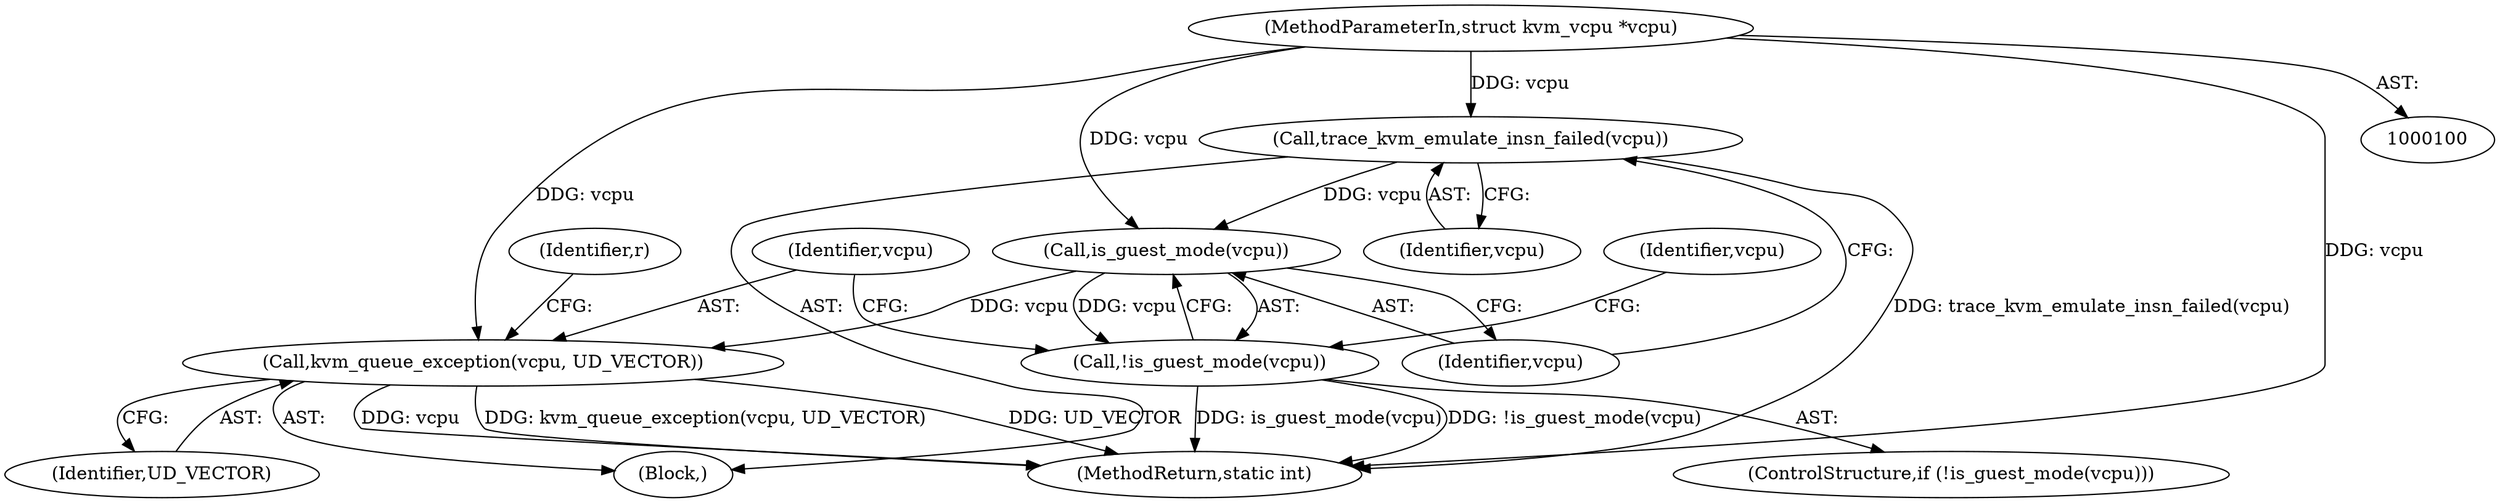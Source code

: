 digraph "0_linux_fc3a9157d3148ab91039c75423da8ef97be3e105@pointer" {
"1000101" [label="(MethodParameterIn,struct kvm_vcpu *vcpu)"];
"1000113" [label="(Call,trace_kvm_emulate_insn_failed(vcpu))"];
"1000117" [label="(Call,is_guest_mode(vcpu))"];
"1000116" [label="(Call,!is_guest_mode(vcpu))"];
"1000148" [label="(Call,kvm_queue_exception(vcpu, UD_VECTOR))"];
"1000116" [label="(Call,!is_guest_mode(vcpu))"];
"1000150" [label="(Identifier,UD_VECTOR)"];
"1000115" [label="(ControlStructure,if (!is_guest_mode(vcpu)))"];
"1000152" [label="(Identifier,r)"];
"1000148" [label="(Call,kvm_queue_exception(vcpu, UD_VECTOR))"];
"1000117" [label="(Call,is_guest_mode(vcpu))"];
"1000149" [label="(Identifier,vcpu)"];
"1000102" [label="(Block,)"];
"1000113" [label="(Call,trace_kvm_emulate_insn_failed(vcpu))"];
"1000118" [label="(Identifier,vcpu)"];
"1000101" [label="(MethodParameterIn,struct kvm_vcpu *vcpu)"];
"1000153" [label="(MethodReturn,static int)"];
"1000123" [label="(Identifier,vcpu)"];
"1000114" [label="(Identifier,vcpu)"];
"1000101" -> "1000100"  [label="AST: "];
"1000101" -> "1000153"  [label="DDG: vcpu"];
"1000101" -> "1000113"  [label="DDG: vcpu"];
"1000101" -> "1000117"  [label="DDG: vcpu"];
"1000101" -> "1000148"  [label="DDG: vcpu"];
"1000113" -> "1000102"  [label="AST: "];
"1000113" -> "1000114"  [label="CFG: "];
"1000114" -> "1000113"  [label="AST: "];
"1000118" -> "1000113"  [label="CFG: "];
"1000113" -> "1000153"  [label="DDG: trace_kvm_emulate_insn_failed(vcpu)"];
"1000113" -> "1000117"  [label="DDG: vcpu"];
"1000117" -> "1000116"  [label="AST: "];
"1000117" -> "1000118"  [label="CFG: "];
"1000118" -> "1000117"  [label="AST: "];
"1000116" -> "1000117"  [label="CFG: "];
"1000117" -> "1000116"  [label="DDG: vcpu"];
"1000117" -> "1000148"  [label="DDG: vcpu"];
"1000116" -> "1000115"  [label="AST: "];
"1000123" -> "1000116"  [label="CFG: "];
"1000149" -> "1000116"  [label="CFG: "];
"1000116" -> "1000153"  [label="DDG: is_guest_mode(vcpu)"];
"1000116" -> "1000153"  [label="DDG: !is_guest_mode(vcpu)"];
"1000148" -> "1000102"  [label="AST: "];
"1000148" -> "1000150"  [label="CFG: "];
"1000149" -> "1000148"  [label="AST: "];
"1000150" -> "1000148"  [label="AST: "];
"1000152" -> "1000148"  [label="CFG: "];
"1000148" -> "1000153"  [label="DDG: UD_VECTOR"];
"1000148" -> "1000153"  [label="DDG: vcpu"];
"1000148" -> "1000153"  [label="DDG: kvm_queue_exception(vcpu, UD_VECTOR)"];
}
